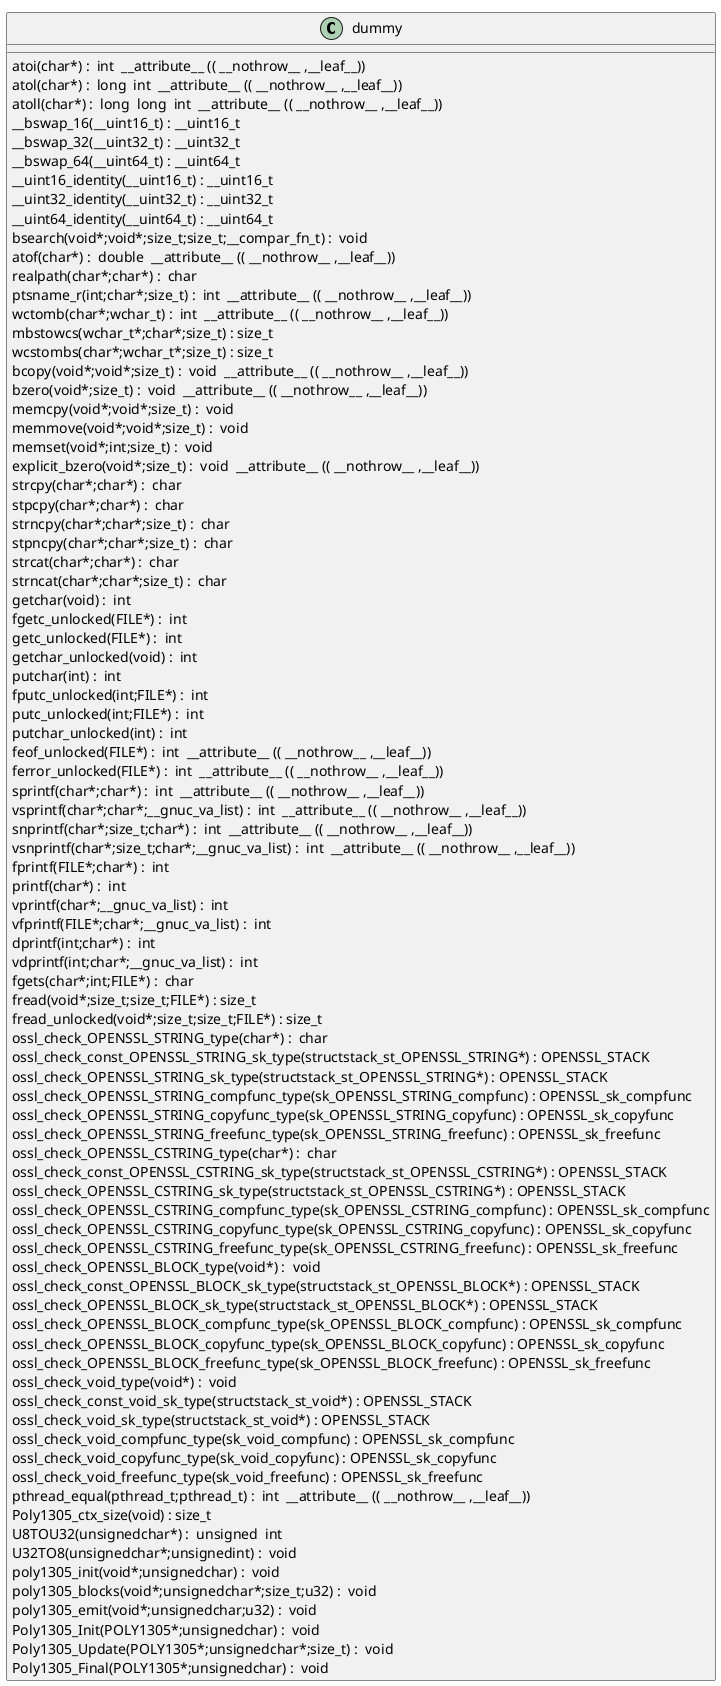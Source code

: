 @startuml
!pragma layout smetana
class dummy {
atoi(char*) :  int  __attribute__ (( __nothrow__ ,__leaf__)) [[[./../../.././qc/crypto/poly1305/poly1305.c.html#165]]]
atol(char*) :  long  int  __attribute__ (( __nothrow__ ,__leaf__)) [[[./../../.././qc/crypto/poly1305/poly1305.c.html#170]]]
atoll(char*) :  long  long  int  __attribute__ (( __nothrow__ ,__leaf__)) [[[./../../.././qc/crypto/poly1305/poly1305.c.html#177]]]
__bswap_16(__uint16_t) : __uint16_t [[[./../../.././qc/crypto/poly1305/poly1305.c.html#477]]]
__bswap_32(__uint32_t) : __uint32_t [[[./../../.././qc/crypto/poly1305/poly1305.c.html#492]]]
__bswap_64(__uint64_t) : __uint64_t [[[./../../.././qc/crypto/poly1305/poly1305.c.html#502]]]
__uint16_identity(__uint16_t) : __uint16_t [[[./../../.././qc/crypto/poly1305/poly1305.c.html#514]]]
__uint32_identity(__uint32_t) : __uint32_t [[[./../../.././qc/crypto/poly1305/poly1305.c.html#520]]]
__uint64_identity(__uint64_t) : __uint64_t [[[./../../.././qc/crypto/poly1305/poly1305.c.html#526]]]
bsearch(void*;void*;size_t;size_t;__compar_fn_t) :  void  [[[./../../.././qc/crypto/poly1305/poly1305.c.html#1194]]]
atof(char*) :  double  __attribute__ (( __nothrow__ ,__leaf__)) [[[./../../.././qc/crypto/poly1305/poly1305.c.html#1]]]
realpath(char*;char*) :  char  [[[./../../.././qc/crypto/poly1305/poly1305.c.html#1]]]
ptsname_r(int;char*;size_t) :  int  __attribute__ (( __nothrow__ ,__leaf__)) [[[./../../.././qc/crypto/poly1305/poly1305.c.html#1]]]
wctomb(char*;wchar_t) :  int  __attribute__ (( __nothrow__ ,__leaf__)) [[[./../../.././qc/crypto/poly1305/poly1305.c.html#1]]]
mbstowcs(wchar_t*;char*;size_t) : size_t [[[./../../.././qc/crypto/poly1305/poly1305.c.html#1]]]
wcstombs(char*;wchar_t*;size_t) : size_t [[[./../../.././qc/crypto/poly1305/poly1305.c.html#1]]]
bcopy(void*;void*;size_t) :  void  __attribute__ (( __nothrow__ ,__leaf__)) [[[./../../.././qc/crypto/poly1305/poly1305.c.html#1]]]
bzero(void*;size_t) :  void  __attribute__ (( __nothrow__ ,__leaf__)) [[[./../../.././qc/crypto/poly1305/poly1305.c.html#1]]]
memcpy(void*;void*;size_t) :  void  [[[./../../.././qc/crypto/poly1305/poly1305.c.html#1]]]
memmove(void*;void*;size_t) :  void  [[[./../../.././qc/crypto/poly1305/poly1305.c.html#1]]]
memset(void*;int;size_t) :  void  [[[./../../.././qc/crypto/poly1305/poly1305.c.html#1]]]
explicit_bzero(void*;size_t) :  void  __attribute__ (( __nothrow__ ,__leaf__)) [[[./../../.././qc/crypto/poly1305/poly1305.c.html#1]]]
strcpy(char*;char*) :  char  [[[./../../.././qc/crypto/poly1305/poly1305.c.html#1]]]
stpcpy(char*;char*) :  char  [[[./../../.././qc/crypto/poly1305/poly1305.c.html#1]]]
strncpy(char*;char*;size_t) :  char  [[[./../../.././qc/crypto/poly1305/poly1305.c.html#1]]]
stpncpy(char*;char*;size_t) :  char  [[[./../../.././qc/crypto/poly1305/poly1305.c.html#1]]]
strcat(char*;char*) :  char  [[[./../../.././qc/crypto/poly1305/poly1305.c.html#1]]]
strncat(char*;char*;size_t) :  char  [[[./../../.././qc/crypto/poly1305/poly1305.c.html#1]]]
getchar(void) :  int  [[[./../../.././qc/crypto/poly1305/poly1305.c.html#1]]]
fgetc_unlocked(FILE*) :  int  [[[./../../.././qc/crypto/poly1305/poly1305.c.html#1]]]
getc_unlocked(FILE*) :  int  [[[./../../.././qc/crypto/poly1305/poly1305.c.html#1]]]
getchar_unlocked(void) :  int  [[[./../../.././qc/crypto/poly1305/poly1305.c.html#1]]]
putchar(int) :  int  [[[./../../.././qc/crypto/poly1305/poly1305.c.html#1]]]
fputc_unlocked(int;FILE*) :  int  [[[./../../.././qc/crypto/poly1305/poly1305.c.html#1]]]
putc_unlocked(int;FILE*) :  int  [[[./../../.././qc/crypto/poly1305/poly1305.c.html#1]]]
putchar_unlocked(int) :  int  [[[./../../.././qc/crypto/poly1305/poly1305.c.html#1]]]
feof_unlocked(FILE*) :  int  __attribute__ (( __nothrow__ ,__leaf__)) [[[./../../.././qc/crypto/poly1305/poly1305.c.html#1]]]
ferror_unlocked(FILE*) :  int  __attribute__ (( __nothrow__ ,__leaf__)) [[[./../../.././qc/crypto/poly1305/poly1305.c.html#1]]]
sprintf(char*;char*) :  int  __attribute__ (( __nothrow__ ,__leaf__)) [[[./../../.././qc/crypto/poly1305/poly1305.c.html#1]]]
vsprintf(char*;char*;__gnuc_va_list) :  int  __attribute__ (( __nothrow__ ,__leaf__)) [[[./../../.././qc/crypto/poly1305/poly1305.c.html#1]]]
snprintf(char*;size_t;char*) :  int  __attribute__ (( __nothrow__ ,__leaf__)) [[[./../../.././qc/crypto/poly1305/poly1305.c.html#1]]]
vsnprintf(char*;size_t;char*;__gnuc_va_list) :  int  __attribute__ (( __nothrow__ ,__leaf__)) [[[./../../.././qc/crypto/poly1305/poly1305.c.html#1]]]
fprintf(FILE*;char*) :  int  [[[./../../.././qc/crypto/poly1305/poly1305.c.html#1]]]
printf(char*) :  int  [[[./../../.././qc/crypto/poly1305/poly1305.c.html#1]]]
vprintf(char*;__gnuc_va_list) :  int  [[[./../../.././qc/crypto/poly1305/poly1305.c.html#1]]]
vfprintf(FILE*;char*;__gnuc_va_list) :  int  [[[./../../.././qc/crypto/poly1305/poly1305.c.html#1]]]
dprintf(int;char*) :  int  [[[./../../.././qc/crypto/poly1305/poly1305.c.html#1]]]
vdprintf(int;char*;__gnuc_va_list) :  int  [[[./../../.././qc/crypto/poly1305/poly1305.c.html#1]]]
fgets(char*;int;FILE*) :  char  [[[./../../.././qc/crypto/poly1305/poly1305.c.html#1]]]
fread(void*;size_t;size_t;FILE*) : size_t [[[./../../.././qc/crypto/poly1305/poly1305.c.html#1]]]
fread_unlocked(void*;size_t;size_t;FILE*) : size_t [[[./../../.././qc/crypto/poly1305/poly1305.c.html#1]]]
ossl_check_OPENSSL_STRING_type(char*) :  char  [[[./../../.././qc/crypto/poly1305/poly1305.c.html#1]]]
ossl_check_const_OPENSSL_STRING_sk_type(structstack_st_OPENSSL_STRING*) : OPENSSL_STACK [[[./../../.././qc/crypto/poly1305/poly1305.c.html#1]]]
ossl_check_OPENSSL_STRING_sk_type(structstack_st_OPENSSL_STRING*) : OPENSSL_STACK [[[./../../.././qc/crypto/poly1305/poly1305.c.html#1]]]
ossl_check_OPENSSL_STRING_compfunc_type(sk_OPENSSL_STRING_compfunc) : OPENSSL_sk_compfunc [[[./../../.././qc/crypto/poly1305/poly1305.c.html#1]]]
ossl_check_OPENSSL_STRING_copyfunc_type(sk_OPENSSL_STRING_copyfunc) : OPENSSL_sk_copyfunc [[[./../../.././qc/crypto/poly1305/poly1305.c.html#1]]]
ossl_check_OPENSSL_STRING_freefunc_type(sk_OPENSSL_STRING_freefunc) : OPENSSL_sk_freefunc [[[./../../.././qc/crypto/poly1305/poly1305.c.html#1]]]
ossl_check_OPENSSL_CSTRING_type(char*) :  char  [[[./../../.././qc/crypto/poly1305/poly1305.c.html#1]]]
ossl_check_const_OPENSSL_CSTRING_sk_type(structstack_st_OPENSSL_CSTRING*) : OPENSSL_STACK [[[./../../.././qc/crypto/poly1305/poly1305.c.html#1]]]
ossl_check_OPENSSL_CSTRING_sk_type(structstack_st_OPENSSL_CSTRING*) : OPENSSL_STACK [[[./../../.././qc/crypto/poly1305/poly1305.c.html#1]]]
ossl_check_OPENSSL_CSTRING_compfunc_type(sk_OPENSSL_CSTRING_compfunc) : OPENSSL_sk_compfunc [[[./../../.././qc/crypto/poly1305/poly1305.c.html#1]]]
ossl_check_OPENSSL_CSTRING_copyfunc_type(sk_OPENSSL_CSTRING_copyfunc) : OPENSSL_sk_copyfunc [[[./../../.././qc/crypto/poly1305/poly1305.c.html#1]]]
ossl_check_OPENSSL_CSTRING_freefunc_type(sk_OPENSSL_CSTRING_freefunc) : OPENSSL_sk_freefunc [[[./../../.././qc/crypto/poly1305/poly1305.c.html#1]]]
ossl_check_OPENSSL_BLOCK_type(void*) :  void  [[[./../../.././qc/crypto/poly1305/poly1305.c.html#1]]]
ossl_check_const_OPENSSL_BLOCK_sk_type(structstack_st_OPENSSL_BLOCK*) : OPENSSL_STACK [[[./../../.././qc/crypto/poly1305/poly1305.c.html#1]]]
ossl_check_OPENSSL_BLOCK_sk_type(structstack_st_OPENSSL_BLOCK*) : OPENSSL_STACK [[[./../../.././qc/crypto/poly1305/poly1305.c.html#1]]]
ossl_check_OPENSSL_BLOCK_compfunc_type(sk_OPENSSL_BLOCK_compfunc) : OPENSSL_sk_compfunc [[[./../../.././qc/crypto/poly1305/poly1305.c.html#1]]]
ossl_check_OPENSSL_BLOCK_copyfunc_type(sk_OPENSSL_BLOCK_copyfunc) : OPENSSL_sk_copyfunc [[[./../../.././qc/crypto/poly1305/poly1305.c.html#1]]]
ossl_check_OPENSSL_BLOCK_freefunc_type(sk_OPENSSL_BLOCK_freefunc) : OPENSSL_sk_freefunc [[[./../../.././qc/crypto/poly1305/poly1305.c.html#1]]]
ossl_check_void_type(void*) :  void  [[[./../../.././qc/crypto/poly1305/poly1305.c.html#1]]]
ossl_check_const_void_sk_type(structstack_st_void*) : OPENSSL_STACK [[[./../../.././qc/crypto/poly1305/poly1305.c.html#1]]]
ossl_check_void_sk_type(structstack_st_void*) : OPENSSL_STACK [[[./../../.././qc/crypto/poly1305/poly1305.c.html#1]]]
ossl_check_void_compfunc_type(sk_void_compfunc) : OPENSSL_sk_compfunc [[[./../../.././qc/crypto/poly1305/poly1305.c.html#1]]]
ossl_check_void_copyfunc_type(sk_void_copyfunc) : OPENSSL_sk_copyfunc [[[./../../.././qc/crypto/poly1305/poly1305.c.html#1]]]
ossl_check_void_freefunc_type(sk_void_freefunc) : OPENSSL_sk_freefunc [[[./../../.././qc/crypto/poly1305/poly1305.c.html#1]]]
pthread_equal(pthread_t;pthread_t) :  int  __attribute__ (( __nothrow__ ,__leaf__)) [[[./../../.././qc/crypto/poly1305/poly1305.c.html#1]]]
Poly1305_ctx_size(void) : size_t [[[./../../.././qc/crypto/poly1305/poly1305.c.html#1]]]
U8TOU32(unsignedchar*) :  unsigned  int  [[[./../../.././qc/crypto/poly1305/poly1305.c.html#1]]]
U32TO8(unsignedchar*;unsignedint) :  void  [[[./../../.././qc/crypto/poly1305/poly1305.c.html#1]]]
poly1305_init(void*;unsignedchar) :  void  [[[./../../.././qc/crypto/poly1305/poly1305.c.html#1]]]
poly1305_blocks(void*;unsignedchar*;size_t;u32) :  void  [[[./../../.././qc/crypto/poly1305/poly1305.c.html#1]]]
poly1305_emit(void*;unsignedchar;u32) :  void  [[[./../../.././qc/crypto/poly1305/poly1305.c.html#1]]]
Poly1305_Init(POLY1305*;unsignedchar) :  void  [[[./../../.././qc/crypto/poly1305/poly1305.c.html#1]]]
Poly1305_Update(POLY1305*;unsignedchar*;size_t) :  void  [[[./../../.././qc/crypto/poly1305/poly1305.c.html#1]]]
Poly1305_Final(POLY1305*;unsignedchar) :  void  [[[./../../.././qc/crypto/poly1305/poly1305.c.html#1]]]
} 
@enduml
